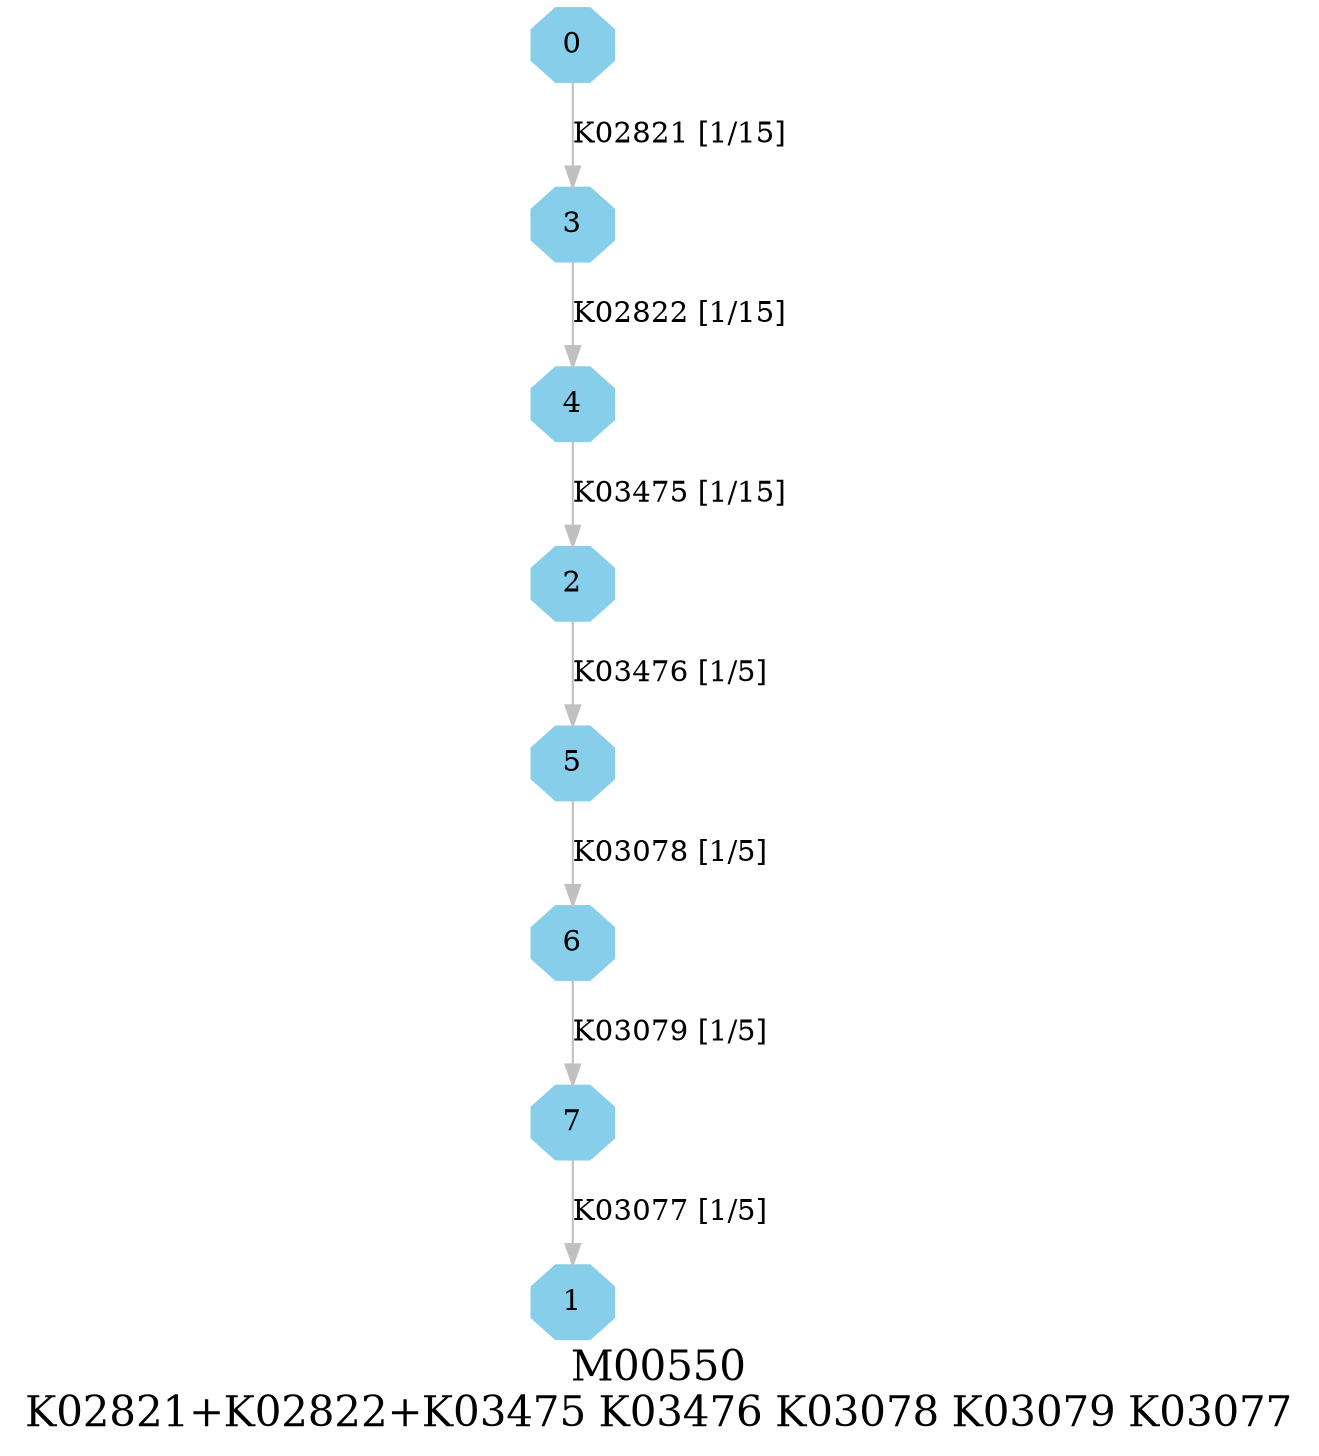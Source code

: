 digraph G {
graph [label="M00550
K02821+K02822+K03475 K03476 K03078 K03079 K03077",fontsize=20];
node [shape=box,style=filled];
edge [len=3,color=grey];
{node [width=.3,height=.3,shape=octagon,style=filled,color=skyblue] 0 1 2 3 4 5 6 7 }
0 -> 3 [label="K02821 [1/15]"];
2 -> 5 [label="K03476 [1/5]"];
3 -> 4 [label="K02822 [1/15]"];
4 -> 2 [label="K03475 [1/15]"];
5 -> 6 [label="K03078 [1/5]"];
6 -> 7 [label="K03079 [1/5]"];
7 -> 1 [label="K03077 [1/5]"];
}